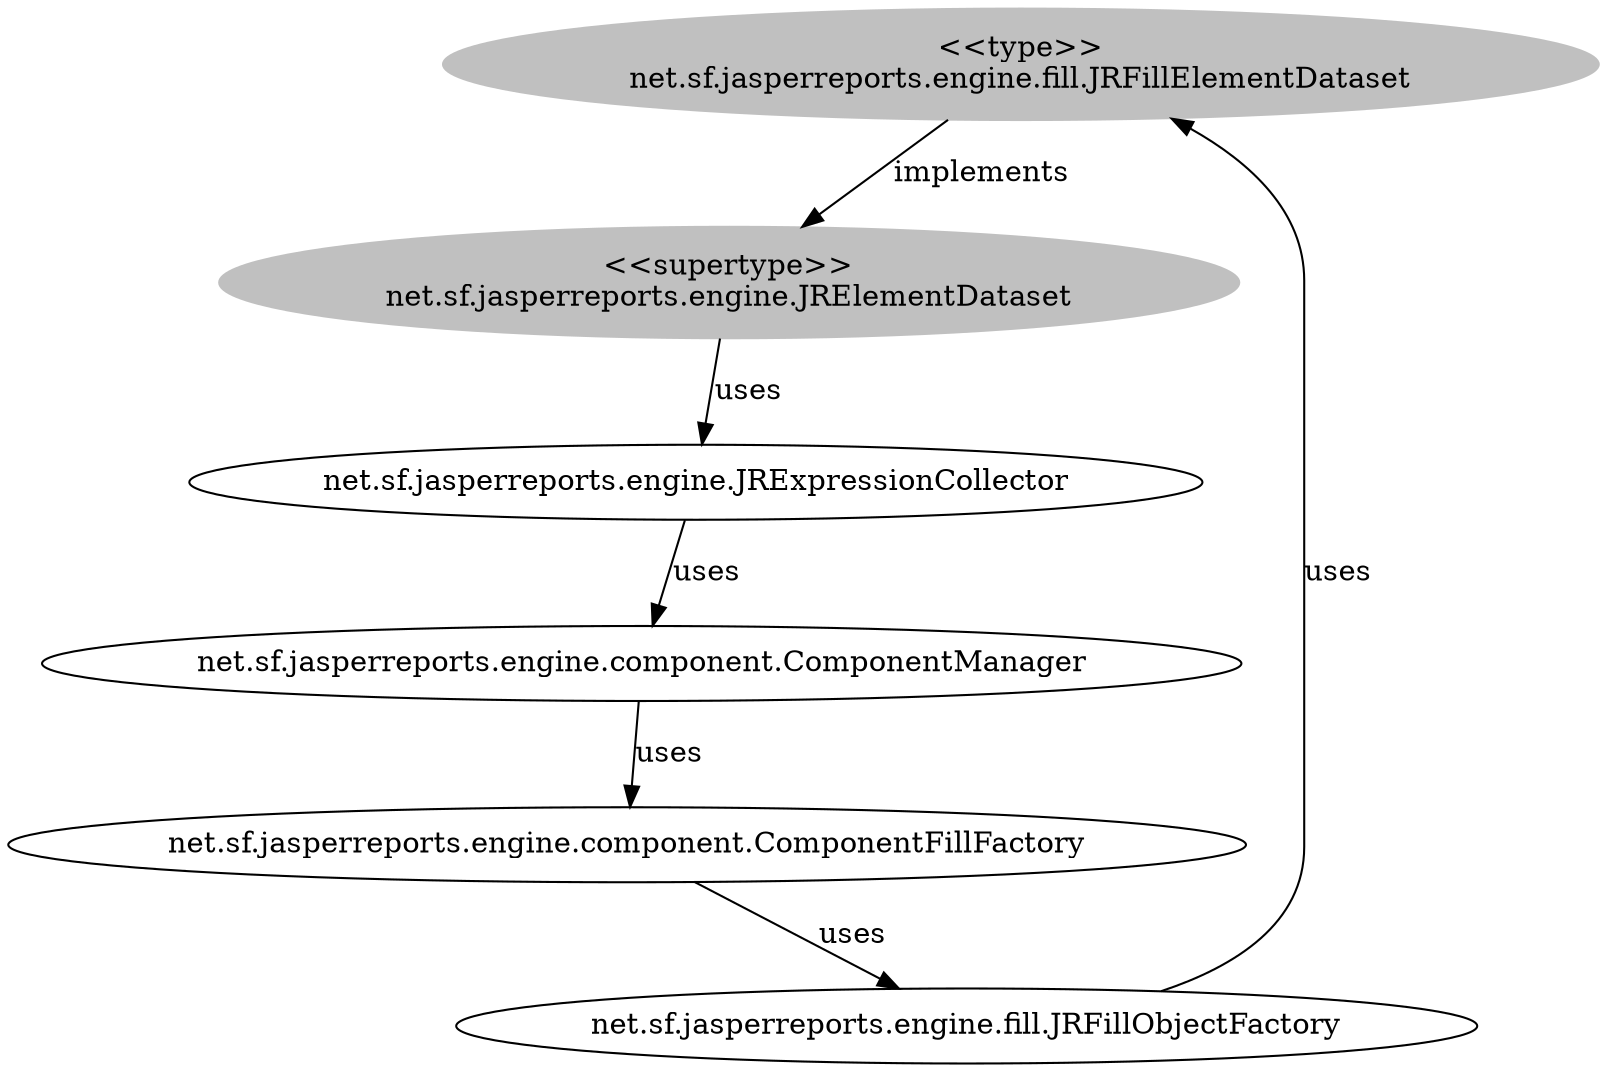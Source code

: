 digraph stk {
	net_sf_jasperreports_engine_fill_JRFillElementDataset [label="<<type>>
net.sf.jasperreports.engine.fill.JRFillElementDataset",style=filled,color="grey"];
	net_sf_jasperreports_engine_JRElementDataset [label="<<supertype>>
net.sf.jasperreports.engine.JRElementDataset",style=filled,color="grey"];
	net_sf_jasperreports_engine_component_ComponentManager [label="net.sf.jasperreports.engine.component.ComponentManager"];
	net_sf_jasperreports_engine_component_ComponentFillFactory [label="net.sf.jasperreports.engine.component.ComponentFillFactory"];
	net_sf_jasperreports_engine_JRExpressionCollector [label="net.sf.jasperreports.engine.JRExpressionCollector"];
	net_sf_jasperreports_engine_fill_JRFillObjectFactory [label="net.sf.jasperreports.engine.fill.JRFillObjectFactory"];
	net_sf_jasperreports_engine_fill_JRFillElementDataset -> net_sf_jasperreports_engine_JRElementDataset [label=implements];
	net_sf_jasperreports_engine_JRElementDataset -> net_sf_jasperreports_engine_JRExpressionCollector [label=uses];
	net_sf_jasperreports_engine_JRExpressionCollector -> net_sf_jasperreports_engine_component_ComponentManager [label=uses];
	net_sf_jasperreports_engine_component_ComponentManager -> net_sf_jasperreports_engine_component_ComponentFillFactory [label=uses];
	net_sf_jasperreports_engine_component_ComponentFillFactory -> net_sf_jasperreports_engine_fill_JRFillObjectFactory [label=uses];
	net_sf_jasperreports_engine_fill_JRFillObjectFactory -> net_sf_jasperreports_engine_fill_JRFillElementDataset [label=uses];
}

